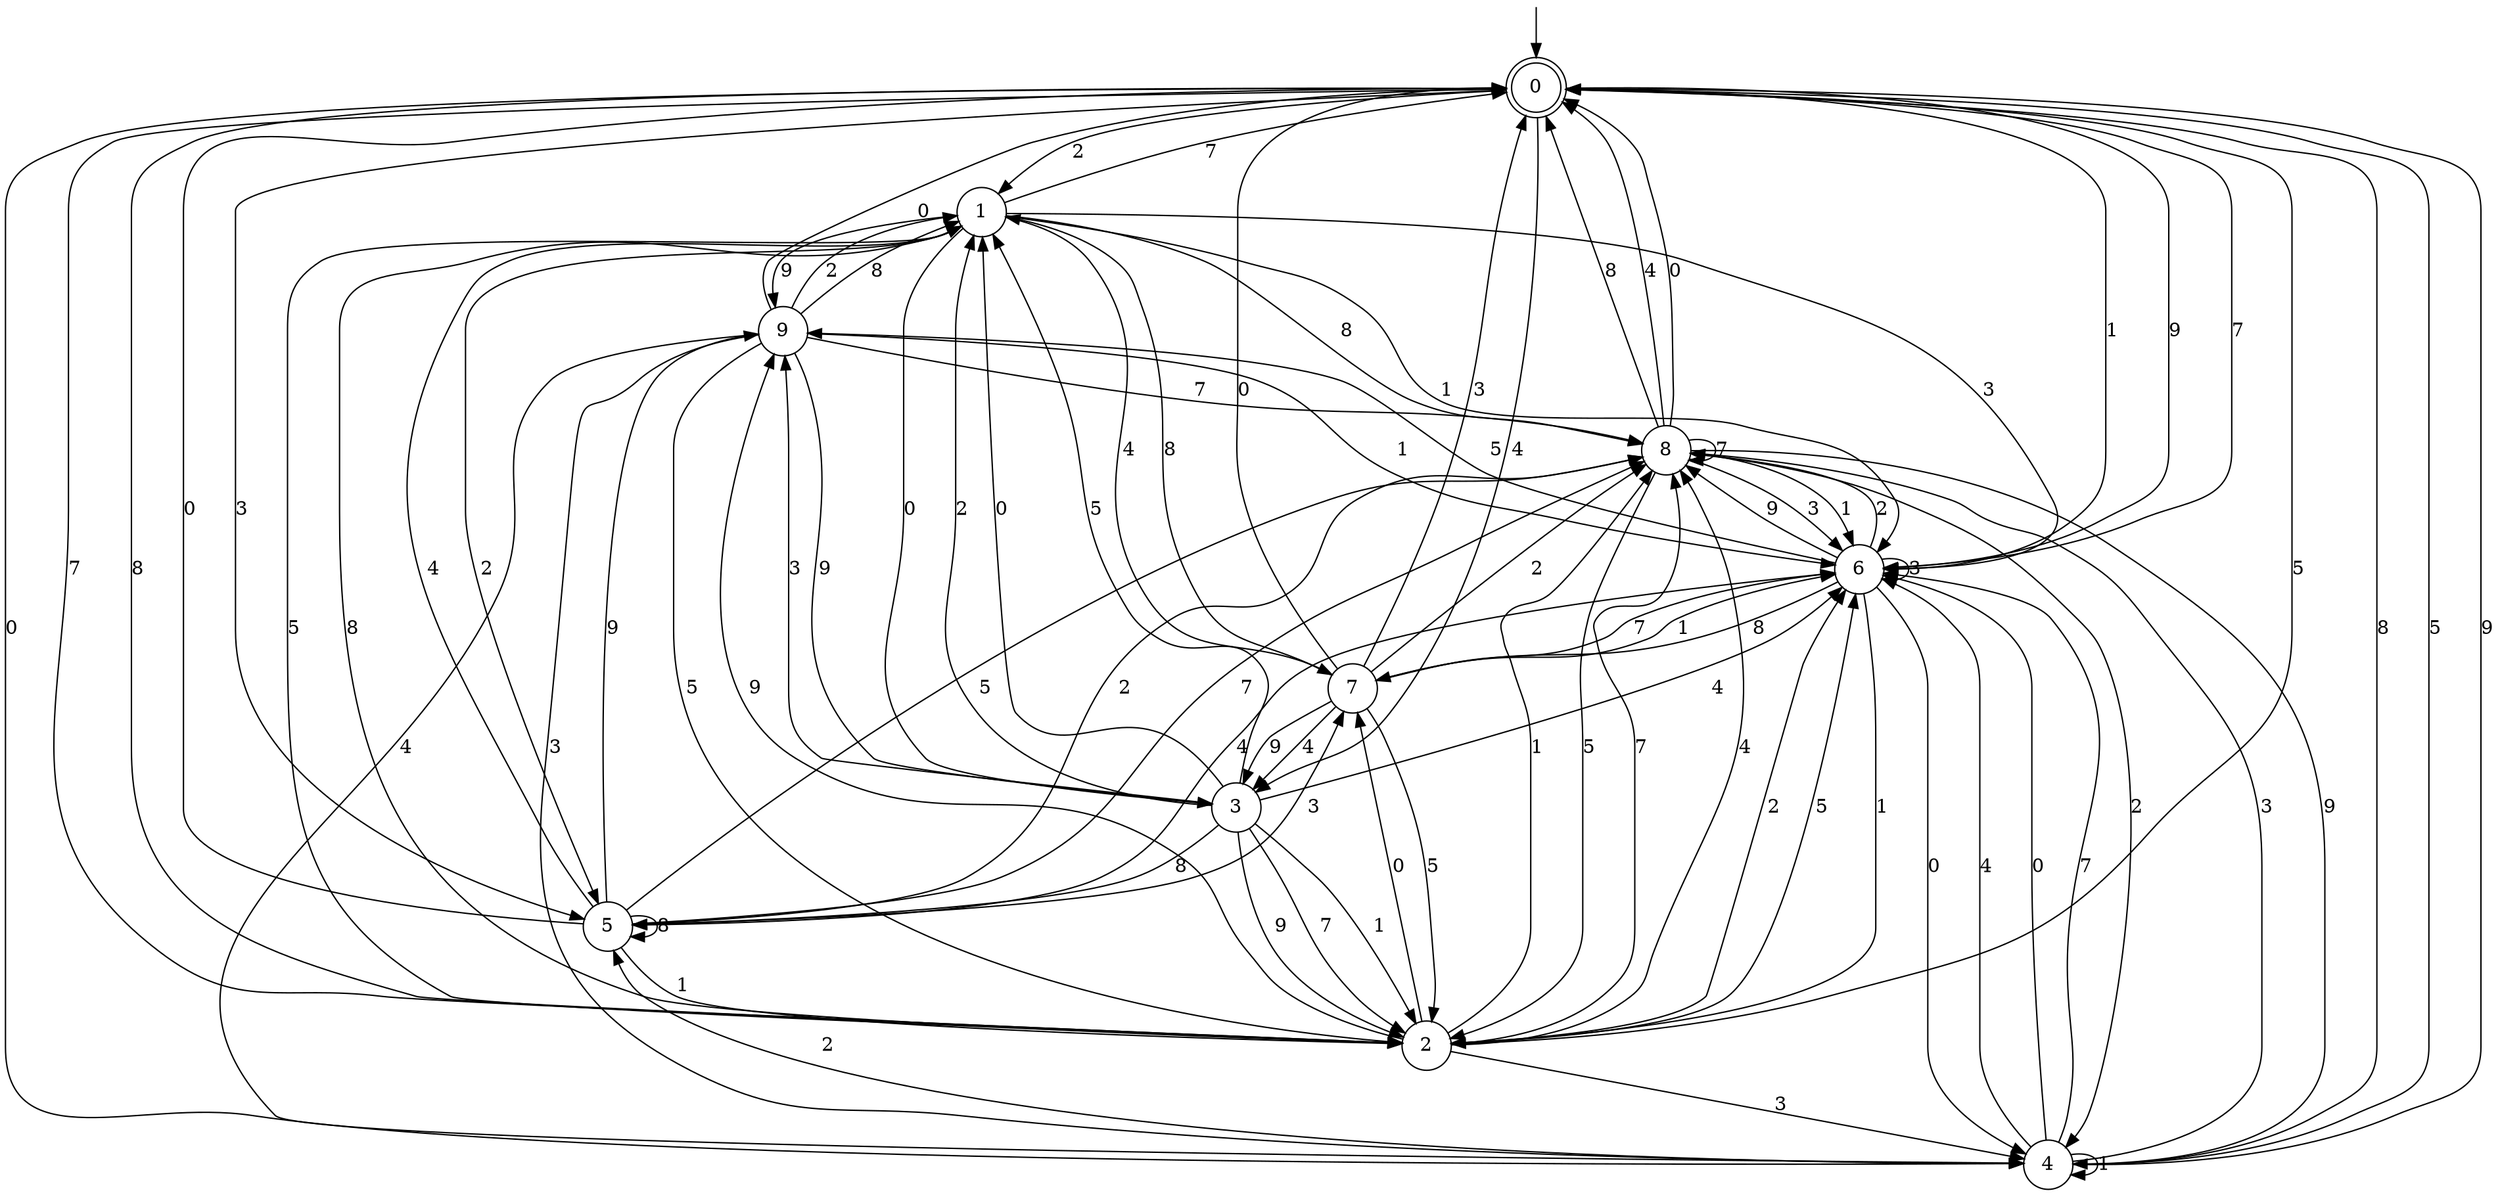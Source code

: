 digraph g {

	s0 [shape="doublecircle" label="0"];
	s1 [shape="circle" label="1"];
	s2 [shape="circle" label="2"];
	s3 [shape="circle" label="3"];
	s4 [shape="circle" label="4"];
	s5 [shape="circle" label="5"];
	s6 [shape="circle" label="6"];
	s7 [shape="circle" label="7"];
	s8 [shape="circle" label="8"];
	s9 [shape="circle" label="9"];
	s0 -> s1 [label="2"];
	s0 -> s2 [label="7"];
	s0 -> s3 [label="4"];
	s0 -> s4 [label="0"];
	s0 -> s2 [label="8"];
	s0 -> s5 [label="3"];
	s0 -> s2 [label="5"];
	s0 -> s6 [label="1"];
	s0 -> s6 [label="9"];
	s1 -> s5 [label="2"];
	s1 -> s0 [label="7"];
	s1 -> s7 [label="4"];
	s1 -> s3 [label="0"];
	s1 -> s8 [label="8"];
	s1 -> s6 [label="3"];
	s1 -> s2 [label="5"];
	s1 -> s6 [label="1"];
	s1 -> s9 [label="9"];
	s2 -> s6 [label="2"];
	s2 -> s8 [label="7"];
	s2 -> s8 [label="4"];
	s2 -> s7 [label="0"];
	s2 -> s1 [label="8"];
	s2 -> s4 [label="3"];
	s2 -> s6 [label="5"];
	s2 -> s8 [label="1"];
	s2 -> s9 [label="9"];
	s3 -> s1 [label="2"];
	s3 -> s2 [label="7"];
	s3 -> s6 [label="4"];
	s3 -> s1 [label="0"];
	s3 -> s5 [label="8"];
	s3 -> s9 [label="3"];
	s3 -> s1 [label="5"];
	s3 -> s2 [label="1"];
	s3 -> s2 [label="9"];
	s4 -> s5 [label="2"];
	s4 -> s6 [label="7"];
	s4 -> s6 [label="4"];
	s4 -> s6 [label="0"];
	s4 -> s0 [label="8"];
	s4 -> s8 [label="3"];
	s4 -> s0 [label="5"];
	s4 -> s4 [label="1"];
	s4 -> s0 [label="9"];
	s5 -> s8 [label="2"];
	s5 -> s8 [label="7"];
	s5 -> s1 [label="4"];
	s5 -> s0 [label="0"];
	s5 -> s5 [label="8"];
	s5 -> s7 [label="3"];
	s5 -> s8 [label="5"];
	s5 -> s2 [label="1"];
	s5 -> s9 [label="9"];
	s6 -> s8 [label="2"];
	s6 -> s0 [label="7"];
	s6 -> s5 [label="4"];
	s6 -> s4 [label="0"];
	s6 -> s7 [label="8"];
	s6 -> s6 [label="3"];
	s6 -> s9 [label="5"];
	s6 -> s2 [label="1"];
	s6 -> s8 [label="9"];
	s7 -> s8 [label="2"];
	s7 -> s6 [label="7"];
	s7 -> s3 [label="4"];
	s7 -> s0 [label="0"];
	s7 -> s1 [label="8"];
	s7 -> s0 [label="3"];
	s7 -> s2 [label="5"];
	s7 -> s6 [label="1"];
	s7 -> s3 [label="9"];
	s8 -> s4 [label="2"];
	s8 -> s8 [label="7"];
	s8 -> s0 [label="4"];
	s8 -> s0 [label="0"];
	s8 -> s0 [label="8"];
	s8 -> s6 [label="3"];
	s8 -> s2 [label="5"];
	s8 -> s6 [label="1"];
	s8 -> s4 [label="9"];
	s9 -> s1 [label="2"];
	s9 -> s8 [label="7"];
	s9 -> s4 [label="4"];
	s9 -> s0 [label="0"];
	s9 -> s1 [label="8"];
	s9 -> s4 [label="3"];
	s9 -> s2 [label="5"];
	s9 -> s6 [label="1"];
	s9 -> s3 [label="9"];

__start0 [label="" shape="none" width="0" height="0"];
__start0 -> s0;

}
